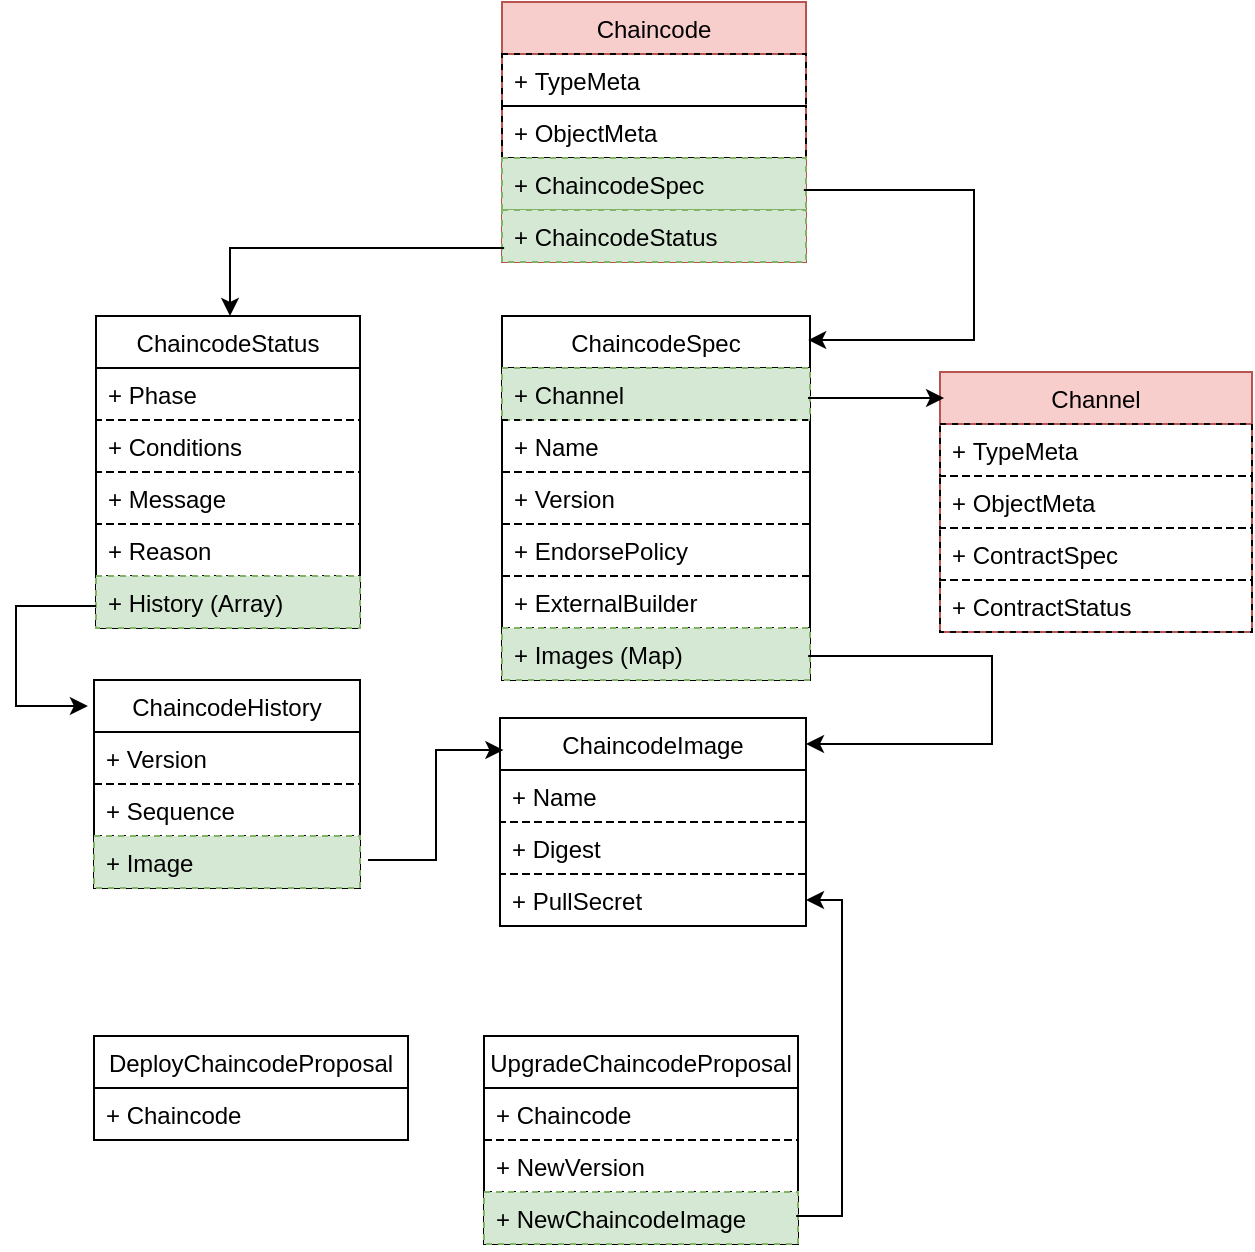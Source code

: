 <mxfile version="20.6.2" type="device" pages="2"><diagram id="K7MMtwXwDl5NfztKmLhr" name="Page-1"><mxGraphModel dx="2546" dy="672" grid="0" gridSize="10" guides="1" tooltips="1" connect="0" arrows="0" fold="1" page="0" pageScale="1" pageWidth="827" pageHeight="1169" background="none" math="0" shadow="0"><root><mxCell id="0"/><mxCell id="1" parent="0"/><mxCell id="17" value="ChaincodeSpec" style="swimlane;fontStyle=0;childLayout=stackLayout;horizontal=1;startSize=26;fillColor=none;horizontalStack=0;resizeParent=1;resizeParentMax=0;resizeLast=0;collapsible=1;marginBottom=0;rounded=0;shadow=0;comic=0;" parent="1" vertex="1"><mxGeometry x="-1309" y="173" width="154" height="182" as="geometry"/></mxCell><mxCell id="vzT8f4KXaF0AbJHfFzT5-18" value="+ Channel" style="text;strokeColor=#82b366;fillColor=#d5e8d4;align=left;verticalAlign=top;spacingLeft=4;spacingRight=4;overflow=hidden;rotatable=0;points=[[0,0.5],[1,0.5]];portConstraint=eastwest;dashed=1;rounded=0;" parent="17" vertex="1"><mxGeometry y="26" width="154" height="26" as="geometry"/></mxCell><mxCell id="dRl3eRQ6_bMQMa4h4iAi-48" value="+ Name" style="text;strokeColor=#000000;fillColor=none;align=left;verticalAlign=top;spacingLeft=4;spacingRight=4;overflow=hidden;rotatable=0;points=[[0,0.5],[1,0.5]];portConstraint=eastwest;dashed=1;rounded=0;gradientColor=none;" parent="17" vertex="1"><mxGeometry y="52" width="154" height="26" as="geometry"/></mxCell><mxCell id="z55Rbfsu1_dv6H7OZht8-27" value="+ Version" style="text;strokeColor=#000000;fillColor=none;align=left;verticalAlign=top;spacingLeft=4;spacingRight=4;overflow=hidden;rotatable=0;points=[[0,0.5],[1,0.5]];portConstraint=eastwest;dashed=1;rounded=0;gradientColor=none;" parent="17" vertex="1"><mxGeometry y="78" width="154" height="26" as="geometry"/></mxCell><mxCell id="z55Rbfsu1_dv6H7OZht8-30" value="+ EndorsePolicy" style="text;strokeColor=#000000;fillColor=none;align=left;verticalAlign=top;spacingLeft=4;spacingRight=4;overflow=hidden;rotatable=0;points=[[0,0.5],[1,0.5]];portConstraint=eastwest;dashed=1;rounded=0;gradientColor=none;" parent="17" vertex="1"><mxGeometry y="104" width="154" height="26" as="geometry"/></mxCell><mxCell id="q6Yut6B0FW-WsutXavg1-17" value="+ ExternalBuilder" style="text;strokeColor=#000000;fillColor=none;align=left;verticalAlign=top;spacingLeft=4;spacingRight=4;overflow=hidden;rotatable=0;points=[[0,0.5],[1,0.5]];portConstraint=eastwest;dashed=1;rounded=0;gradientColor=none;" parent="17" vertex="1"><mxGeometry y="130" width="154" height="26" as="geometry"/></mxCell><mxCell id="z55Rbfsu1_dv6H7OZht8-26" value="+ Images (Map)" style="text;strokeColor=#82b366;fillColor=#d5e8d4;align=left;verticalAlign=top;spacingLeft=4;spacingRight=4;overflow=hidden;rotatable=0;points=[[0,0.5],[1,0.5]];portConstraint=eastwest;dashed=1;rounded=0;" parent="17" vertex="1"><mxGeometry y="156" width="154" height="26" as="geometry"/></mxCell><mxCell id="KDWJucEkSN8olWHDvFnU-101" value="Chaincode" style="swimlane;fontStyle=0;childLayout=stackLayout;horizontal=1;startSize=26;fillColor=#f8cecc;horizontalStack=0;resizeParent=1;resizeParentMax=0;resizeLast=0;collapsible=1;marginBottom=0;rounded=0;shadow=0;comic=0;swimlaneLine=1;glass=0;swimlaneFillColor=none;strokeColor=#b85450;" parent="1" vertex="1"><mxGeometry x="-1309" y="16" width="152" height="130" as="geometry"><mxRectangle x="110" y="120" width="90" height="26" as="alternateBounds"/></mxGeometry></mxCell><mxCell id="KDWJucEkSN8olWHDvFnU-102" value="+ TypeMeta" style="text;strokeColor=#000000;fillColor=none;align=left;verticalAlign=top;spacingLeft=4;spacingRight=4;overflow=hidden;rotatable=0;points=[[0,0.5],[1,0.5]];portConstraint=eastwest;dashed=1;rounded=0;glass=0;" parent="KDWJucEkSN8olWHDvFnU-101" vertex="1"><mxGeometry y="26" width="152" height="26" as="geometry"/></mxCell><mxCell id="KDWJucEkSN8olWHDvFnU-103" value="+ ObjectMeta" style="text;strokeColor=#000000;fillColor=none;align=left;verticalAlign=top;spacingLeft=4;spacingRight=4;overflow=hidden;rotatable=0;points=[[0,0.5],[1,0.5]];portConstraint=eastwest;dashed=1;rounded=0;glass=0;" parent="KDWJucEkSN8olWHDvFnU-101" vertex="1"><mxGeometry y="52" width="152" height="26" as="geometry"/></mxCell><mxCell id="KDWJucEkSN8olWHDvFnU-104" value="+ ChaincodeSpec" style="text;strokeColor=#82b366;fillColor=#d5e8d4;align=left;verticalAlign=top;spacingLeft=4;spacingRight=4;overflow=hidden;rotatable=0;points=[[0,0.5],[1,0.5]];portConstraint=eastwest;rounded=0;dashed=1;glass=0;" parent="KDWJucEkSN8olWHDvFnU-101" vertex="1"><mxGeometry y="78" width="152" height="26" as="geometry"/></mxCell><mxCell id="KDWJucEkSN8olWHDvFnU-105" value="+ ChaincodeStatus" style="text;strokeColor=#82b366;fillColor=#d5e8d4;align=left;verticalAlign=top;spacingLeft=4;spacingRight=4;overflow=hidden;rotatable=0;points=[[0,0.5],[1,0.5]];portConstraint=eastwest;rounded=0;dashed=1;glass=0;" parent="KDWJucEkSN8olWHDvFnU-101" vertex="1"><mxGeometry y="104" width="152" height="26" as="geometry"/></mxCell><mxCell id="KDWJucEkSN8olWHDvFnU-136" value="ChaincodeStatus" style="swimlane;fontStyle=0;childLayout=stackLayout;horizontal=1;startSize=26;fillColor=none;horizontalStack=0;resizeParent=1;resizeParentMax=0;resizeLast=0;collapsible=1;marginBottom=0;rounded=0;shadow=0;comic=0;swimlaneLine=1;glass=0;swimlaneFillColor=none;" parent="1" vertex="1"><mxGeometry x="-1512" y="173" width="132" height="156" as="geometry"><mxRectangle x="110" y="120" width="90" height="26" as="alternateBounds"/></mxGeometry></mxCell><mxCell id="KDWJucEkSN8olWHDvFnU-137" value="+ Phase" style="text;strokeColor=#000000;fillColor=none;align=left;verticalAlign=top;spacingLeft=4;spacingRight=4;overflow=hidden;rotatable=0;points=[[0,0.5],[1,0.5]];portConstraint=eastwest;dashed=1;rounded=0;glass=0;" parent="KDWJucEkSN8olWHDvFnU-136" vertex="1"><mxGeometry y="26" width="132" height="26" as="geometry"/></mxCell><mxCell id="S_zq31vafTir3PaVk9tL-27" value="+ Conditions" style="text;strokeColor=#000000;fillColor=none;align=left;verticalAlign=top;spacingLeft=4;spacingRight=4;overflow=hidden;rotatable=0;points=[[0,0.5],[1,0.5]];portConstraint=eastwest;dashed=1;rounded=0;glass=0;" parent="KDWJucEkSN8olWHDvFnU-136" vertex="1"><mxGeometry y="52" width="132" height="26" as="geometry"/></mxCell><mxCell id="S_zq31vafTir3PaVk9tL-28" value="+ Message" style="text;strokeColor=#000000;fillColor=none;align=left;verticalAlign=top;spacingLeft=4;spacingRight=4;overflow=hidden;rotatable=0;points=[[0,0.5],[1,0.5]];portConstraint=eastwest;dashed=1;rounded=0;glass=0;" parent="KDWJucEkSN8olWHDvFnU-136" vertex="1"><mxGeometry y="78" width="132" height="26" as="geometry"/></mxCell><mxCell id="S_zq31vafTir3PaVk9tL-30" value="+ Reason" style="text;strokeColor=#000000;fillColor=none;align=left;verticalAlign=top;spacingLeft=4;spacingRight=4;overflow=hidden;rotatable=0;points=[[0,0.5],[1,0.5]];portConstraint=eastwest;dashed=1;rounded=0;glass=0;" parent="KDWJucEkSN8olWHDvFnU-136" vertex="1"><mxGeometry y="104" width="132" height="26" as="geometry"/></mxCell><mxCell id="S_zq31vafTir3PaVk9tL-31" value="+ History (Array)" style="text;strokeColor=#82b366;fillColor=#d5e8d4;align=left;verticalAlign=top;spacingLeft=4;spacingRight=4;overflow=hidden;rotatable=0;points=[[0,0.5],[1,0.5]];portConstraint=eastwest;dashed=1;rounded=0;glass=0;" parent="KDWJucEkSN8olWHDvFnU-136" vertex="1"><mxGeometry y="130" width="132" height="26" as="geometry"/></mxCell><mxCell id="z55Rbfsu1_dv6H7OZht8-19" value="Channel" style="swimlane;fontStyle=0;childLayout=stackLayout;horizontal=1;startSize=26;fillColor=#f8cecc;horizontalStack=0;resizeParent=1;resizeParentMax=0;resizeLast=0;collapsible=1;marginBottom=0;rounded=0;shadow=0;comic=0;swimlaneLine=1;glass=0;swimlaneFillColor=none;strokeColor=#b85450;" parent="1" vertex="1"><mxGeometry x="-1090" y="201" width="156" height="130" as="geometry"><mxRectangle x="110" y="120" width="90" height="26" as="alternateBounds"/></mxGeometry></mxCell><mxCell id="z55Rbfsu1_dv6H7OZht8-20" value="+ TypeMeta" style="text;strokeColor=#000000;fillColor=none;align=left;verticalAlign=top;spacingLeft=4;spacingRight=4;overflow=hidden;rotatable=0;points=[[0,0.5],[1,0.5]];portConstraint=eastwest;dashed=1;rounded=0;glass=0;" parent="z55Rbfsu1_dv6H7OZht8-19" vertex="1"><mxGeometry y="26" width="156" height="26" as="geometry"/></mxCell><mxCell id="z55Rbfsu1_dv6H7OZht8-21" value="+ ObjectMeta" style="text;strokeColor=#000000;fillColor=none;align=left;verticalAlign=top;spacingLeft=4;spacingRight=4;overflow=hidden;rotatable=0;points=[[0,0.5],[1,0.5]];portConstraint=eastwest;dashed=1;rounded=0;glass=0;" parent="z55Rbfsu1_dv6H7OZht8-19" vertex="1"><mxGeometry y="52" width="156" height="26" as="geometry"/></mxCell><mxCell id="z55Rbfsu1_dv6H7OZht8-22" value="+ ContractSpec" style="text;strokeColor=#000000;fillColor=none;align=left;verticalAlign=top;spacingLeft=4;spacingRight=4;overflow=hidden;rotatable=0;points=[[0,0.5],[1,0.5]];portConstraint=eastwest;rounded=0;dashed=1;glass=0;" parent="z55Rbfsu1_dv6H7OZht8-19" vertex="1"><mxGeometry y="78" width="156" height="26" as="geometry"/></mxCell><mxCell id="z55Rbfsu1_dv6H7OZht8-23" value="+ ContractStatus" style="text;strokeColor=#000000;fillColor=none;align=left;verticalAlign=top;spacingLeft=4;spacingRight=4;overflow=hidden;rotatable=0;points=[[0,0.5],[1,0.5]];portConstraint=eastwest;rounded=0;dashed=1;glass=0;" parent="z55Rbfsu1_dv6H7OZht8-19" vertex="1"><mxGeometry y="104" width="156" height="26" as="geometry"/></mxCell><mxCell id="S_zq31vafTir3PaVk9tL-17" value="ChaincodeImage" style="swimlane;fontStyle=0;childLayout=stackLayout;horizontal=1;startSize=26;fillColor=none;horizontalStack=0;resizeParent=1;resizeParentMax=0;resizeLast=0;collapsible=1;marginBottom=0;rounded=0;shadow=0;comic=0;" parent="1" vertex="1"><mxGeometry x="-1310" y="374" width="153" height="104" as="geometry"/></mxCell><mxCell id="S_zq31vafTir3PaVk9tL-21" value="+ Name" style="text;strokeColor=#000000;fillColor=none;align=left;verticalAlign=top;spacingLeft=4;spacingRight=4;overflow=hidden;rotatable=0;points=[[0,0.5],[1,0.5]];portConstraint=eastwest;dashed=1;rounded=0;gradientColor=none;" parent="S_zq31vafTir3PaVk9tL-17" vertex="1"><mxGeometry y="26" width="153" height="26" as="geometry"/></mxCell><mxCell id="S_zq31vafTir3PaVk9tL-24" value="+ Digest" style="text;strokeColor=#000000;fillColor=none;align=left;verticalAlign=top;spacingLeft=4;spacingRight=4;overflow=hidden;rotatable=0;points=[[0,0.5],[1,0.5]];portConstraint=eastwest;dashed=1;rounded=0;gradientColor=none;" parent="S_zq31vafTir3PaVk9tL-17" vertex="1"><mxGeometry y="52" width="153" height="26" as="geometry"/></mxCell><mxCell id="S_zq31vafTir3PaVk9tL-25" value="+ PullSecret" style="text;strokeColor=#000000;fillColor=none;align=left;verticalAlign=top;spacingLeft=4;spacingRight=4;overflow=hidden;rotatable=0;points=[[0,0.5],[1,0.5]];portConstraint=eastwest;dashed=1;rounded=0;gradientColor=none;" parent="S_zq31vafTir3PaVk9tL-17" vertex="1"><mxGeometry y="78" width="153" height="26" as="geometry"/></mxCell><mxCell id="S_zq31vafTir3PaVk9tL-32" value="ChaincodeHistory" style="swimlane;fontStyle=0;childLayout=stackLayout;horizontal=1;startSize=26;fillColor=none;horizontalStack=0;resizeParent=1;resizeParentMax=0;resizeLast=0;collapsible=1;marginBottom=0;rounded=0;shadow=0;comic=0;" parent="1" vertex="1"><mxGeometry x="-1513" y="355" width="133" height="104" as="geometry"/></mxCell><mxCell id="S_zq31vafTir3PaVk9tL-33" value="+ Version" style="text;strokeColor=#000000;fillColor=none;align=left;verticalAlign=top;spacingLeft=4;spacingRight=4;overflow=hidden;rotatable=0;points=[[0,0.5],[1,0.5]];portConstraint=eastwest;dashed=1;rounded=0;gradientColor=none;" parent="S_zq31vafTir3PaVk9tL-32" vertex="1"><mxGeometry y="26" width="133" height="26" as="geometry"/></mxCell><mxCell id="S_zq31vafTir3PaVk9tL-34" value="+ Sequence" style="text;strokeColor=#000000;fillColor=none;align=left;verticalAlign=top;spacingLeft=4;spacingRight=4;overflow=hidden;rotatable=0;points=[[0,0.5],[1,0.5]];portConstraint=eastwest;dashed=1;rounded=0;gradientColor=none;" parent="S_zq31vafTir3PaVk9tL-32" vertex="1"><mxGeometry y="52" width="133" height="26" as="geometry"/></mxCell><mxCell id="S_zq31vafTir3PaVk9tL-35" value="+ Image" style="text;strokeColor=#82b366;fillColor=#d5e8d4;align=left;verticalAlign=top;spacingLeft=4;spacingRight=4;overflow=hidden;rotatable=0;points=[[0,0.5],[1,0.5]];portConstraint=eastwest;dashed=1;rounded=0;" parent="S_zq31vafTir3PaVk9tL-32" vertex="1"><mxGeometry y="78" width="133" height="26" as="geometry"/></mxCell><mxCell id="S_zq31vafTir3PaVk9tL-40" value="" style="endArrow=classic;html=1;rounded=0;entryX=-0.023;entryY=0.125;entryDx=0;entryDy=0;entryPerimeter=0;exitX=0;exitY=0.577;exitDx=0;exitDy=0;exitPerimeter=0;edgeStyle=elbowEdgeStyle;" parent="1" source="S_zq31vafTir3PaVk9tL-31" target="S_zq31vafTir3PaVk9tL-32" edge="1"><mxGeometry width="50" height="50" relative="1" as="geometry"><mxPoint x="-1565" y="221" as="sourcePoint"/><mxPoint x="-1583" y="222" as="targetPoint"/><Array as="points"><mxPoint x="-1552" y="386"/><mxPoint x="-1634" y="428"/><mxPoint x="-1563" y="376"/></Array></mxGeometry></mxCell><mxCell id="S_zq31vafTir3PaVk9tL-43" value="" style="endArrow=classic;html=1;rounded=0;exitX=1.03;exitY=0.462;exitDx=0;exitDy=0;exitPerimeter=0;entryX=0.011;entryY=0.154;entryDx=0;entryDy=0;entryPerimeter=0;edgeStyle=elbowEdgeStyle;" parent="1" source="S_zq31vafTir3PaVk9tL-35" target="S_zq31vafTir3PaVk9tL-17" edge="1"><mxGeometry width="50" height="50" relative="1" as="geometry"><mxPoint x="-1273" y="539" as="sourcePoint"/><mxPoint x="-1223" y="489" as="targetPoint"/></mxGeometry></mxCell><mxCell id="Dfyf8NXt4FStcKaK_xDq-24" value="DeployChaincodeProposal" style="swimlane;fontStyle=0;childLayout=stackLayout;horizontal=1;startSize=26;fillColor=none;horizontalStack=0;resizeParent=1;resizeParentMax=0;resizeLast=0;collapsible=1;marginBottom=0;rounded=0;shadow=0;comic=0;" vertex="1" parent="1"><mxGeometry x="-1513" y="533" width="157" height="52" as="geometry"/></mxCell><mxCell id="Dfyf8NXt4FStcKaK_xDq-25" value="+ Chaincode" style="text;strokeColor=#000000;fillColor=none;align=left;verticalAlign=top;spacingLeft=4;spacingRight=4;overflow=hidden;rotatable=0;points=[[0,0.5],[1,0.5]];portConstraint=eastwest;dashed=1;rounded=0;gradientColor=none;" vertex="1" parent="Dfyf8NXt4FStcKaK_xDq-24"><mxGeometry y="26" width="157" height="26" as="geometry"/></mxCell><mxCell id="Dfyf8NXt4FStcKaK_xDq-28" value="UpgradeChaincodeProposal" style="swimlane;fontStyle=0;childLayout=stackLayout;horizontal=1;startSize=26;fillColor=none;horizontalStack=0;resizeParent=1;resizeParentMax=0;resizeLast=0;collapsible=1;marginBottom=0;rounded=0;shadow=0;comic=0;" vertex="1" parent="1"><mxGeometry x="-1318" y="533" width="157" height="104" as="geometry"/></mxCell><mxCell id="Dfyf8NXt4FStcKaK_xDq-29" value="+ Chaincode" style="text;strokeColor=#000000;fillColor=none;align=left;verticalAlign=top;spacingLeft=4;spacingRight=4;overflow=hidden;rotatable=0;points=[[0,0.5],[1,0.5]];portConstraint=eastwest;dashed=1;rounded=0;gradientColor=none;" vertex="1" parent="Dfyf8NXt4FStcKaK_xDq-28"><mxGeometry y="26" width="157" height="26" as="geometry"/></mxCell><mxCell id="Dfyf8NXt4FStcKaK_xDq-30" value="+ NewVersion" style="text;strokeColor=#000000;fillColor=none;align=left;verticalAlign=top;spacingLeft=4;spacingRight=4;overflow=hidden;rotatable=0;points=[[0,0.5],[1,0.5]];portConstraint=eastwest;dashed=1;rounded=0;gradientColor=none;" vertex="1" parent="Dfyf8NXt4FStcKaK_xDq-28"><mxGeometry y="52" width="157" height="26" as="geometry"/></mxCell><mxCell id="Dfyf8NXt4FStcKaK_xDq-31" value="+ NewChaincodeImage" style="text;strokeColor=#82b366;fillColor=#d5e8d4;align=left;verticalAlign=top;spacingLeft=4;spacingRight=4;overflow=hidden;rotatable=0;points=[[0,0.5],[1,0.5]];portConstraint=eastwest;dashed=1;rounded=0;" vertex="1" parent="Dfyf8NXt4FStcKaK_xDq-28"><mxGeometry y="78" width="157" height="26" as="geometry"/></mxCell><mxCell id="Dfyf8NXt4FStcKaK_xDq-33" value="" style="endArrow=classic;html=1;rounded=0;exitX=0.994;exitY=0.462;exitDx=0;exitDy=0;exitPerimeter=0;edgeStyle=elbowEdgeStyle;" edge="1" parent="1" source="Dfyf8NXt4FStcKaK_xDq-31" target="S_zq31vafTir3PaVk9tL-25"><mxGeometry width="50" height="50" relative="1" as="geometry"><mxPoint x="-1073" y="663" as="sourcePoint"/><mxPoint x="-1023" y="613" as="targetPoint"/><Array as="points"><mxPoint x="-1139" y="518"/><mxPoint x="-1097" y="525"/></Array></mxGeometry></mxCell><mxCell id="Dfyf8NXt4FStcKaK_xDq-34" value="" style="endArrow=classic;html=1;rounded=0;exitX=1.026;exitY=0.577;exitDx=0;exitDy=0;exitPerimeter=0;entryX=0.013;entryY=0.1;entryDx=0;entryDy=0;entryPerimeter=0;edgeStyle=elbowEdgeStyle;" edge="1" parent="1" source="vzT8f4KXaF0AbJHfFzT5-18" target="z55Rbfsu1_dv6H7OZht8-19"><mxGeometry width="50" height="50" relative="1" as="geometry"><mxPoint x="-915" y="414" as="sourcePoint"/><mxPoint x="-865" y="364" as="targetPoint"/><Array as="points"><mxPoint x="-1156" y="214"/></Array></mxGeometry></mxCell><mxCell id="Dfyf8NXt4FStcKaK_xDq-35" value="" style="endArrow=classic;html=1;rounded=0;exitX=0.993;exitY=0.615;exitDx=0;exitDy=0;exitPerimeter=0;edgeStyle=elbowEdgeStyle;entryX=0.994;entryY=0.066;entryDx=0;entryDy=0;entryPerimeter=0;" edge="1" parent="1" source="KDWJucEkSN8olWHDvFnU-104" target="17"><mxGeometry width="50" height="50" relative="1" as="geometry"><mxPoint x="-1067" y="134" as="sourcePoint"/><mxPoint x="-1017" y="84" as="targetPoint"/><Array as="points"><mxPoint x="-1073" y="143"/></Array></mxGeometry></mxCell><mxCell id="Dfyf8NXt4FStcKaK_xDq-36" value="" style="endArrow=classic;html=1;rounded=0;exitX=0.007;exitY=0.731;exitDx=0;exitDy=0;exitPerimeter=0;entryX=0.508;entryY=0;entryDx=0;entryDy=0;entryPerimeter=0;edgeStyle=elbowEdgeStyle;" edge="1" parent="1" source="KDWJucEkSN8olWHDvFnU-105" target="KDWJucEkSN8olWHDvFnU-136"><mxGeometry width="50" height="50" relative="1" as="geometry"><mxPoint x="-1415" y="121" as="sourcePoint"/><mxPoint x="-1365" y="71" as="targetPoint"/><Array as="points"><mxPoint x="-1445" y="151"/></Array></mxGeometry></mxCell><mxCell id="Dfyf8NXt4FStcKaK_xDq-37" value="" style="endArrow=classic;html=1;rounded=0;exitX=0.994;exitY=0.538;exitDx=0;exitDy=0;exitPerimeter=0;edgeStyle=elbowEdgeStyle;entryX=1;entryY=0.125;entryDx=0;entryDy=0;entryPerimeter=0;" edge="1" parent="1" source="z55Rbfsu1_dv6H7OZht8-26" target="S_zq31vafTir3PaVk9tL-17"><mxGeometry width="50" height="50" relative="1" as="geometry"><mxPoint x="-939" y="398" as="sourcePoint"/><mxPoint x="-1083" y="389" as="targetPoint"/><Array as="points"><mxPoint x="-1064" y="369"/></Array></mxGeometry></mxCell></root></mxGraphModel></diagram><diagram id="N9aLmfWTt22or_KGCtbo" name="第 2 页"><mxGraphModel dx="2276" dy="1910" grid="1" gridSize="10" guides="1" tooltips="1" connect="1" arrows="1" fold="1" page="1" pageScale="1" pageWidth="827" pageHeight="1169" math="0" shadow="0"><root><mxCell id="0"/><mxCell id="1" parent="0"/><mxCell id="LcTMq7NTWMzrsomWqzMF-1" value="OrganizationSpec" style="swimlane;fontStyle=0;childLayout=stackLayout;horizontal=1;startSize=26;fillColor=none;horizontalStack=0;resizeParent=1;resizeParentMax=0;resizeLast=0;collapsible=1;marginBottom=0;rounded=0;shadow=0;comic=0;" vertex="1" parent="1"><mxGeometry x="-530" y="-37" width="133" height="104" as="geometry"/></mxCell><mxCell id="LcTMq7NTWMzrsomWqzMF-2" value="+ DisplayName" style="text;strokeColor=#000000;fillColor=none;align=left;verticalAlign=top;spacingLeft=4;spacingRight=4;overflow=hidden;rotatable=0;points=[[0,0.5],[1,0.5]];portConstraint=eastwest;dashed=1;rounded=0;gradientColor=none;" vertex="1" parent="LcTMq7NTWMzrsomWqzMF-1"><mxGeometry y="26" width="133" height="26" as="geometry"/></mxCell><mxCell id="LcTMq7NTWMzrsomWqzMF-3" value="+ Admin" style="text;strokeColor=#000000;fillColor=none;align=left;verticalAlign=top;spacingLeft=4;spacingRight=4;overflow=hidden;rotatable=0;points=[[0,0.5],[1,0.5]];portConstraint=eastwest;dashed=1;rounded=0;gradientColor=none;" vertex="1" parent="LcTMq7NTWMzrsomWqzMF-1"><mxGeometry y="52" width="133" height="26" as="geometry"/></mxCell><mxCell id="LcTMq7NTWMzrsomWqzMF-4" value="+ CARef" style="text;strokeColor=#82b366;fillColor=#d5e8d4;align=left;verticalAlign=top;spacingLeft=4;spacingRight=4;overflow=hidden;rotatable=0;points=[[0,0.5,0,0,0],[1,0.5,0,0,0]];portConstraint=eastwest;dashed=1;rounded=0;" vertex="1" parent="LcTMq7NTWMzrsomWqzMF-1"><mxGeometry y="78" width="133" height="26" as="geometry"/></mxCell><mxCell id="LcTMq7NTWMzrsomWqzMF-5" value="Organization " style="swimlane;fontStyle=0;childLayout=stackLayout;horizontal=1;startSize=26;fillColor=#f8cecc;horizontalStack=0;resizeParent=1;resizeParentMax=0;resizeLast=0;collapsible=1;marginBottom=0;rounded=0;shadow=0;comic=0;swimlaneLine=1;glass=0;swimlaneFillColor=none;strokeColor=#b85450;" vertex="1" parent="1"><mxGeometry x="-720" y="-130" width="130" height="130" as="geometry"><mxRectangle x="110" y="120" width="90" height="26" as="alternateBounds"/></mxGeometry></mxCell><mxCell id="LcTMq7NTWMzrsomWqzMF-6" value="+ TypeMeta" style="text;strokeColor=#000000;fillColor=none;align=left;verticalAlign=top;spacingLeft=4;spacingRight=4;overflow=hidden;rotatable=0;points=[[0,0.5],[1,0.5]];portConstraint=eastwest;dashed=1;rounded=0;glass=0;" vertex="1" parent="LcTMq7NTWMzrsomWqzMF-5"><mxGeometry y="26" width="130" height="26" as="geometry"/></mxCell><mxCell id="LcTMq7NTWMzrsomWqzMF-7" value="+ ObjectMeta" style="text;strokeColor=#000000;fillColor=none;align=left;verticalAlign=top;spacingLeft=4;spacingRight=4;overflow=hidden;rotatable=0;points=[[0,0.5],[1,0.5]];portConstraint=eastwest;dashed=1;rounded=0;glass=0;" vertex="1" parent="LcTMq7NTWMzrsomWqzMF-5"><mxGeometry y="52" width="130" height="26" as="geometry"/></mxCell><mxCell id="LcTMq7NTWMzrsomWqzMF-8" value="+ OrganizationSpec" style="text;strokeColor=#000000;fillColor=none;align=left;verticalAlign=top;spacingLeft=4;spacingRight=4;overflow=hidden;rotatable=0;points=[[0,0.5],[1,0.5]];portConstraint=eastwest;rounded=0;dashed=1;glass=0;" vertex="1" parent="LcTMq7NTWMzrsomWqzMF-5"><mxGeometry y="78" width="130" height="26" as="geometry"/></mxCell><mxCell id="LcTMq7NTWMzrsomWqzMF-9" value="+ OrganizationStatus" style="text;strokeColor=#000000;fillColor=none;align=left;verticalAlign=top;spacingLeft=4;spacingRight=4;overflow=hidden;rotatable=0;points=[[0,0.5],[1,0.5]];portConstraint=eastwest;rounded=0;dashed=1;glass=0;" vertex="1" parent="LcTMq7NTWMzrsomWqzMF-5"><mxGeometry y="104" width="130" height="26" as="geometry"/></mxCell><mxCell id="LcTMq7NTWMzrsomWqzMF-10" value="CA" style="swimlane;fontStyle=0;childLayout=stackLayout;horizontal=1;startSize=26;fillColor=#f8cecc;horizontalStack=0;resizeParent=1;resizeParentMax=0;resizeLast=0;collapsible=1;marginBottom=0;rounded=0;shadow=0;comic=0;swimlaneLine=1;glass=0;swimlaneFillColor=none;strokeColor=#b85450;" vertex="1" parent="1"><mxGeometry x="-350" y="-50" width="130" height="130" as="geometry"><mxRectangle x="110" y="120" width="90" height="26" as="alternateBounds"/></mxGeometry></mxCell><mxCell id="LcTMq7NTWMzrsomWqzMF-11" value="+ TypeMeta" style="text;strokeColor=#000000;fillColor=none;align=left;verticalAlign=top;spacingLeft=4;spacingRight=4;overflow=hidden;rotatable=0;points=[[0,0.5],[1,0.5]];portConstraint=eastwest;dashed=1;rounded=0;glass=0;" vertex="1" parent="LcTMq7NTWMzrsomWqzMF-10"><mxGeometry y="26" width="130" height="26" as="geometry"/></mxCell><mxCell id="LcTMq7NTWMzrsomWqzMF-12" value="+ ObjectMeta" style="text;strokeColor=#000000;fillColor=none;align=left;verticalAlign=top;spacingLeft=4;spacingRight=4;overflow=hidden;rotatable=0;points=[[0,0.5],[1,0.5]];portConstraint=eastwest;dashed=1;rounded=0;glass=0;" vertex="1" parent="LcTMq7NTWMzrsomWqzMF-10"><mxGeometry y="52" width="130" height="26" as="geometry"/></mxCell><mxCell id="LcTMq7NTWMzrsomWqzMF-13" value="+ CASpec" style="text;strokeColor=#000000;fillColor=none;align=left;verticalAlign=top;spacingLeft=4;spacingRight=4;overflow=hidden;rotatable=0;points=[[0,0.5],[1,0.5]];portConstraint=eastwest;rounded=0;dashed=1;glass=0;" vertex="1" parent="LcTMq7NTWMzrsomWqzMF-10"><mxGeometry y="78" width="130" height="26" as="geometry"/></mxCell><mxCell id="LcTMq7NTWMzrsomWqzMF-14" value="+ CAStatus" style="text;strokeColor=#000000;fillColor=none;align=left;verticalAlign=top;spacingLeft=4;spacingRight=4;overflow=hidden;rotatable=0;points=[[0,0.5],[1,0.5]];portConstraint=eastwest;rounded=0;dashed=1;glass=0;" vertex="1" parent="LcTMq7NTWMzrsomWqzMF-10"><mxGeometry y="104" width="130" height="26" as="geometry"/></mxCell><mxCell id="LcTMq7NTWMzrsomWqzMF-15" style="edgeStyle=orthogonalEdgeStyle;rounded=0;orthogonalLoop=1;jettySize=auto;html=1;entryX=-0.006;entryY=0.1;entryDx=0;entryDy=0;entryPerimeter=0;" edge="1" parent="1" source="LcTMq7NTWMzrsomWqzMF-4" target="LcTMq7NTWMzrsomWqzMF-10"><mxGeometry relative="1" as="geometry"/></mxCell><mxCell id="LcTMq7NTWMzrsomWqzMF-17" style="edgeStyle=orthogonalEdgeStyle;rounded=0;orthogonalLoop=1;jettySize=auto;html=1;entryX=0.001;entryY=0.134;entryDx=0;entryDy=0;entryPerimeter=0;" edge="1" parent="1" source="LcTMq7NTWMzrsomWqzMF-8" target="LcTMq7NTWMzrsomWqzMF-1"><mxGeometry relative="1" as="geometry"/></mxCell></root></mxGraphModel></diagram></mxfile>